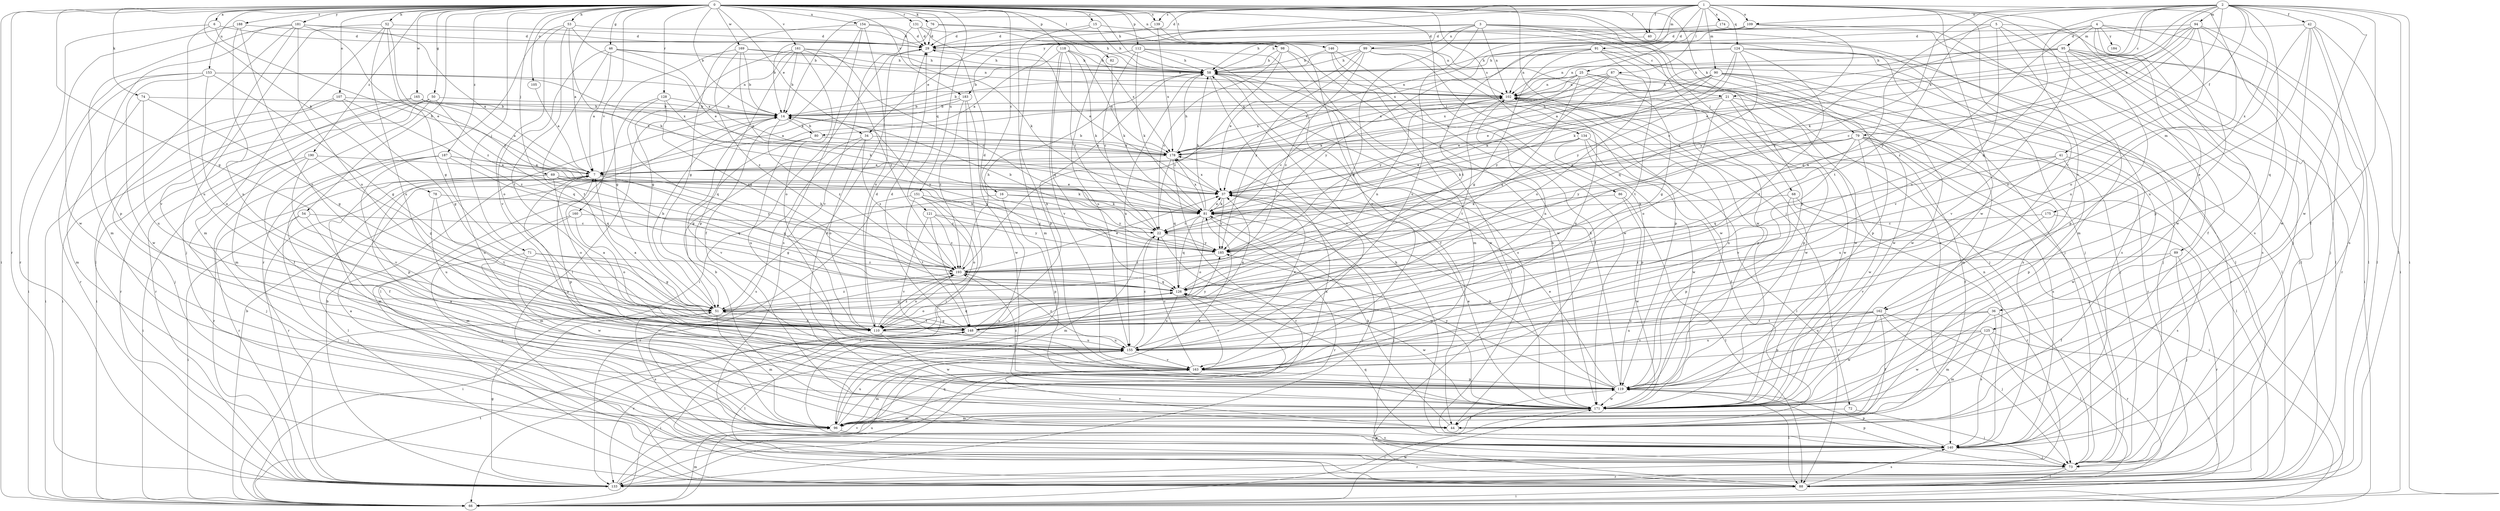 strict digraph  {
0;
1;
2;
3;
4;
5;
6;
7;
14;
15;
16;
21;
22;
25;
29;
34;
36;
37;
40;
41;
42;
44;
46;
50;
51;
52;
53;
54;
58;
66;
68;
69;
71;
72;
73;
74;
76;
78;
79;
80;
81;
82;
86;
87;
88;
89;
90;
91;
94;
95;
96;
98;
99;
102;
105;
107;
109;
110;
112;
118;
119;
121;
124;
125;
126;
128;
131;
133;
134;
139;
140;
146;
148;
151;
153;
154;
155;
160;
161;
162;
163;
165;
169;
171;
174;
175;
178;
181;
183;
184;
185;
187;
188;
190;
193;
0 -> 6  [label=a];
0 -> 7  [label=a];
0 -> 14  [label=b];
0 -> 15  [label=c];
0 -> 16  [label=c];
0 -> 34  [label=e];
0 -> 40  [label=f];
0 -> 46  [label=g];
0 -> 50  [label=g];
0 -> 51  [label=g];
0 -> 52  [label=h];
0 -> 53  [label=h];
0 -> 54  [label=h];
0 -> 58  [label=h];
0 -> 66  [label=i];
0 -> 68  [label=j];
0 -> 69  [label=j];
0 -> 71  [label=j];
0 -> 72  [label=j];
0 -> 74  [label=k];
0 -> 76  [label=k];
0 -> 78  [label=k];
0 -> 79  [label=k];
0 -> 82  [label=l];
0 -> 86  [label=l];
0 -> 98  [label=n];
0 -> 105  [label=o];
0 -> 107  [label=o];
0 -> 112  [label=p];
0 -> 118  [label=p];
0 -> 119  [label=p];
0 -> 121  [label=q];
0 -> 128  [label=r];
0 -> 131  [label=r];
0 -> 133  [label=r];
0 -> 134  [label=s];
0 -> 139  [label=s];
0 -> 146  [label=t];
0 -> 151  [label=u];
0 -> 153  [label=u];
0 -> 154  [label=u];
0 -> 160  [label=v];
0 -> 161  [label=v];
0 -> 165  [label=w];
0 -> 169  [label=w];
0 -> 181  [label=y];
0 -> 183  [label=y];
0 -> 187  [label=z];
0 -> 188  [label=z];
0 -> 190  [label=z];
1 -> 14  [label=b];
1 -> 25  [label=d];
1 -> 29  [label=d];
1 -> 40  [label=f];
1 -> 73  [label=j];
1 -> 87  [label=l];
1 -> 89  [label=m];
1 -> 90  [label=m];
1 -> 91  [label=m];
1 -> 109  [label=o];
1 -> 124  [label=q];
1 -> 139  [label=s];
1 -> 140  [label=s];
1 -> 148  [label=t];
1 -> 162  [label=v];
1 -> 171  [label=w];
1 -> 174  [label=x];
1 -> 183  [label=y];
2 -> 21  [label=c];
2 -> 41  [label=f];
2 -> 42  [label=f];
2 -> 44  [label=f];
2 -> 66  [label=i];
2 -> 79  [label=k];
2 -> 80  [label=k];
2 -> 88  [label=l];
2 -> 94  [label=m];
2 -> 109  [label=o];
2 -> 125  [label=q];
2 -> 126  [label=q];
2 -> 148  [label=t];
2 -> 155  [label=u];
2 -> 171  [label=w];
2 -> 175  [label=x];
2 -> 178  [label=x];
2 -> 193  [label=z];
3 -> 7  [label=a];
3 -> 34  [label=e];
3 -> 51  [label=g];
3 -> 73  [label=j];
3 -> 88  [label=l];
3 -> 99  [label=n];
3 -> 102  [label=n];
3 -> 140  [label=s];
3 -> 155  [label=u];
3 -> 171  [label=w];
4 -> 36  [label=e];
4 -> 73  [label=j];
4 -> 95  [label=m];
4 -> 119  [label=p];
4 -> 171  [label=w];
4 -> 184  [label=y];
4 -> 185  [label=y];
4 -> 193  [label=z];
5 -> 29  [label=d];
5 -> 44  [label=f];
5 -> 58  [label=h];
5 -> 88  [label=l];
5 -> 126  [label=q];
5 -> 162  [label=v];
5 -> 163  [label=v];
6 -> 29  [label=d];
6 -> 37  [label=e];
6 -> 133  [label=r];
6 -> 155  [label=u];
7 -> 37  [label=e];
7 -> 88  [label=l];
7 -> 119  [label=p];
7 -> 126  [label=q];
7 -> 133  [label=r];
14 -> 80  [label=k];
14 -> 102  [label=n];
14 -> 185  [label=y];
14 -> 193  [label=z];
15 -> 21  [label=c];
15 -> 29  [label=d];
15 -> 58  [label=h];
15 -> 96  [label=m];
16 -> 51  [label=g];
16 -> 81  [label=k];
16 -> 140  [label=s];
16 -> 185  [label=y];
21 -> 14  [label=b];
21 -> 37  [label=e];
21 -> 96  [label=m];
21 -> 110  [label=o];
21 -> 119  [label=p];
21 -> 171  [label=w];
22 -> 14  [label=b];
22 -> 96  [label=m];
22 -> 171  [label=w];
22 -> 185  [label=y];
25 -> 14  [label=b];
25 -> 66  [label=i];
25 -> 102  [label=n];
25 -> 126  [label=q];
25 -> 140  [label=s];
25 -> 171  [label=w];
25 -> 178  [label=x];
25 -> 185  [label=y];
29 -> 58  [label=h];
29 -> 66  [label=i];
34 -> 51  [label=g];
34 -> 110  [label=o];
34 -> 140  [label=s];
34 -> 178  [label=x];
34 -> 193  [label=z];
36 -> 96  [label=m];
36 -> 133  [label=r];
36 -> 140  [label=s];
36 -> 148  [label=t];
36 -> 155  [label=u];
37 -> 81  [label=k];
37 -> 133  [label=r];
37 -> 178  [label=x];
37 -> 185  [label=y];
40 -> 37  [label=e];
40 -> 73  [label=j];
41 -> 7  [label=a];
41 -> 119  [label=p];
41 -> 126  [label=q];
41 -> 155  [label=u];
41 -> 171  [label=w];
42 -> 29  [label=d];
42 -> 66  [label=i];
42 -> 88  [label=l];
42 -> 110  [label=o];
42 -> 140  [label=s];
42 -> 155  [label=u];
42 -> 171  [label=w];
44 -> 14  [label=b];
44 -> 81  [label=k];
44 -> 163  [label=v];
46 -> 7  [label=a];
46 -> 58  [label=h];
46 -> 102  [label=n];
46 -> 110  [label=o];
46 -> 148  [label=t];
46 -> 178  [label=x];
50 -> 14  [label=b];
50 -> 44  [label=f];
50 -> 66  [label=i];
50 -> 96  [label=m];
50 -> 126  [label=q];
50 -> 133  [label=r];
51 -> 14  [label=b];
51 -> 96  [label=m];
51 -> 110  [label=o];
51 -> 140  [label=s];
51 -> 148  [label=t];
51 -> 193  [label=z];
52 -> 29  [label=d];
52 -> 51  [label=g];
52 -> 73  [label=j];
52 -> 96  [label=m];
52 -> 155  [label=u];
52 -> 185  [label=y];
53 -> 29  [label=d];
53 -> 37  [label=e];
53 -> 81  [label=k];
53 -> 133  [label=r];
53 -> 148  [label=t];
53 -> 163  [label=v];
54 -> 22  [label=c];
54 -> 66  [label=i];
54 -> 73  [label=j];
54 -> 96  [label=m];
58 -> 102  [label=n];
58 -> 155  [label=u];
58 -> 163  [label=v];
58 -> 171  [label=w];
66 -> 14  [label=b];
66 -> 96  [label=m];
66 -> 148  [label=t];
66 -> 155  [label=u];
66 -> 171  [label=w];
68 -> 66  [label=i];
68 -> 81  [label=k];
68 -> 119  [label=p];
68 -> 133  [label=r];
69 -> 37  [label=e];
69 -> 81  [label=k];
69 -> 96  [label=m];
69 -> 110  [label=o];
69 -> 126  [label=q];
69 -> 133  [label=r];
69 -> 185  [label=y];
71 -> 51  [label=g];
71 -> 88  [label=l];
71 -> 171  [label=w];
71 -> 193  [label=z];
72 -> 73  [label=j];
72 -> 96  [label=m];
73 -> 88  [label=l];
73 -> 119  [label=p];
73 -> 133  [label=r];
74 -> 14  [label=b];
74 -> 51  [label=g];
74 -> 96  [label=m];
74 -> 155  [label=u];
76 -> 14  [label=b];
76 -> 29  [label=d];
76 -> 58  [label=h];
76 -> 102  [label=n];
78 -> 81  [label=k];
78 -> 148  [label=t];
78 -> 155  [label=u];
79 -> 37  [label=e];
79 -> 44  [label=f];
79 -> 73  [label=j];
79 -> 81  [label=k];
79 -> 88  [label=l];
79 -> 140  [label=s];
79 -> 163  [label=v];
79 -> 171  [label=w];
79 -> 178  [label=x];
79 -> 185  [label=y];
80 -> 14  [label=b];
80 -> 155  [label=u];
80 -> 163  [label=v];
80 -> 178  [label=x];
81 -> 22  [label=c];
81 -> 37  [label=e];
81 -> 58  [label=h];
81 -> 73  [label=j];
81 -> 110  [label=o];
81 -> 126  [label=q];
81 -> 133  [label=r];
81 -> 178  [label=x];
82 -> 81  [label=k];
86 -> 81  [label=k];
86 -> 88  [label=l];
86 -> 171  [label=w];
87 -> 51  [label=g];
87 -> 81  [label=k];
87 -> 102  [label=n];
87 -> 171  [label=w];
87 -> 178  [label=x];
87 -> 185  [label=y];
88 -> 66  [label=i];
88 -> 119  [label=p];
88 -> 140  [label=s];
89 -> 44  [label=f];
89 -> 73  [label=j];
89 -> 133  [label=r];
89 -> 193  [label=z];
90 -> 7  [label=a];
90 -> 37  [label=e];
90 -> 73  [label=j];
90 -> 81  [label=k];
90 -> 102  [label=n];
90 -> 119  [label=p];
90 -> 133  [label=r];
90 -> 171  [label=w];
91 -> 51  [label=g];
91 -> 58  [label=h];
91 -> 88  [label=l];
91 -> 102  [label=n];
91 -> 110  [label=o];
91 -> 148  [label=t];
91 -> 185  [label=y];
94 -> 22  [label=c];
94 -> 29  [label=d];
94 -> 37  [label=e];
94 -> 81  [label=k];
94 -> 88  [label=l];
94 -> 110  [label=o];
94 -> 155  [label=u];
94 -> 185  [label=y];
95 -> 7  [label=a];
95 -> 58  [label=h];
95 -> 66  [label=i];
95 -> 73  [label=j];
95 -> 102  [label=n];
95 -> 119  [label=p];
95 -> 133  [label=r];
95 -> 140  [label=s];
95 -> 163  [label=v];
96 -> 7  [label=a];
96 -> 81  [label=k];
96 -> 140  [label=s];
96 -> 155  [label=u];
96 -> 178  [label=x];
98 -> 22  [label=c];
98 -> 58  [label=h];
98 -> 88  [label=l];
98 -> 171  [label=w];
98 -> 193  [label=z];
99 -> 14  [label=b];
99 -> 37  [label=e];
99 -> 58  [label=h];
99 -> 73  [label=j];
99 -> 119  [label=p];
99 -> 171  [label=w];
99 -> 185  [label=y];
99 -> 193  [label=z];
102 -> 14  [label=b];
102 -> 22  [label=c];
102 -> 119  [label=p];
102 -> 133  [label=r];
102 -> 148  [label=t];
102 -> 171  [label=w];
102 -> 178  [label=x];
105 -> 7  [label=a];
107 -> 14  [label=b];
107 -> 51  [label=g];
107 -> 66  [label=i];
107 -> 73  [label=j];
107 -> 193  [label=z];
109 -> 22  [label=c];
109 -> 29  [label=d];
109 -> 58  [label=h];
109 -> 96  [label=m];
109 -> 178  [label=x];
110 -> 7  [label=a];
110 -> 29  [label=d];
110 -> 126  [label=q];
110 -> 155  [label=u];
110 -> 171  [label=w];
110 -> 185  [label=y];
110 -> 193  [label=z];
112 -> 22  [label=c];
112 -> 44  [label=f];
112 -> 58  [label=h];
112 -> 81  [label=k];
112 -> 140  [label=s];
112 -> 155  [label=u];
118 -> 22  [label=c];
118 -> 58  [label=h];
118 -> 81  [label=k];
118 -> 119  [label=p];
118 -> 126  [label=q];
118 -> 163  [label=v];
118 -> 178  [label=x];
119 -> 37  [label=e];
119 -> 58  [label=h];
119 -> 81  [label=k];
119 -> 88  [label=l];
119 -> 102  [label=n];
119 -> 171  [label=w];
119 -> 185  [label=y];
119 -> 193  [label=z];
121 -> 22  [label=c];
121 -> 148  [label=t];
121 -> 163  [label=v];
121 -> 185  [label=y];
121 -> 193  [label=z];
124 -> 58  [label=h];
124 -> 73  [label=j];
124 -> 81  [label=k];
124 -> 102  [label=n];
124 -> 126  [label=q];
124 -> 140  [label=s];
124 -> 148  [label=t];
124 -> 185  [label=y];
125 -> 66  [label=i];
125 -> 73  [label=j];
125 -> 96  [label=m];
125 -> 155  [label=u];
125 -> 163  [label=v];
125 -> 171  [label=w];
126 -> 51  [label=g];
126 -> 102  [label=n];
126 -> 110  [label=o];
126 -> 155  [label=u];
126 -> 163  [label=v];
126 -> 171  [label=w];
128 -> 14  [label=b];
128 -> 81  [label=k];
128 -> 88  [label=l];
128 -> 126  [label=q];
128 -> 193  [label=z];
131 -> 29  [label=d];
131 -> 37  [label=e];
131 -> 163  [label=v];
131 -> 178  [label=x];
133 -> 14  [label=b];
133 -> 51  [label=g];
133 -> 126  [label=q];
133 -> 163  [label=v];
134 -> 37  [label=e];
134 -> 44  [label=f];
134 -> 88  [label=l];
134 -> 119  [label=p];
134 -> 171  [label=w];
134 -> 178  [label=x];
139 -> 29  [label=d];
139 -> 163  [label=v];
139 -> 178  [label=x];
140 -> 7  [label=a];
140 -> 58  [label=h];
140 -> 73  [label=j];
140 -> 102  [label=n];
140 -> 119  [label=p];
140 -> 126  [label=q];
140 -> 133  [label=r];
146 -> 44  [label=f];
146 -> 58  [label=h];
146 -> 96  [label=m];
146 -> 171  [label=w];
148 -> 7  [label=a];
148 -> 29  [label=d];
148 -> 37  [label=e];
148 -> 51  [label=g];
148 -> 58  [label=h];
148 -> 88  [label=l];
148 -> 102  [label=n];
148 -> 133  [label=r];
148 -> 155  [label=u];
151 -> 81  [label=k];
151 -> 88  [label=l];
151 -> 110  [label=o];
151 -> 119  [label=p];
151 -> 133  [label=r];
151 -> 148  [label=t];
153 -> 51  [label=g];
153 -> 66  [label=i];
153 -> 102  [label=n];
153 -> 110  [label=o];
153 -> 133  [label=r];
153 -> 171  [label=w];
153 -> 178  [label=x];
154 -> 29  [label=d];
154 -> 44  [label=f];
154 -> 51  [label=g];
154 -> 81  [label=k];
154 -> 110  [label=o];
154 -> 140  [label=s];
155 -> 22  [label=c];
155 -> 37  [label=e];
155 -> 66  [label=i];
155 -> 102  [label=n];
155 -> 163  [label=v];
155 -> 193  [label=z];
160 -> 22  [label=c];
160 -> 73  [label=j];
160 -> 96  [label=m];
160 -> 110  [label=o];
161 -> 14  [label=b];
161 -> 22  [label=c];
161 -> 51  [label=g];
161 -> 58  [label=h];
161 -> 88  [label=l];
161 -> 110  [label=o];
161 -> 119  [label=p];
161 -> 193  [label=z];
162 -> 44  [label=f];
162 -> 73  [label=j];
162 -> 88  [label=l];
162 -> 110  [label=o];
162 -> 119  [label=p];
162 -> 155  [label=u];
162 -> 163  [label=v];
162 -> 171  [label=w];
163 -> 22  [label=c];
163 -> 96  [label=m];
163 -> 119  [label=p];
165 -> 7  [label=a];
165 -> 14  [label=b];
165 -> 66  [label=i];
165 -> 133  [label=r];
165 -> 178  [label=x];
169 -> 14  [label=b];
169 -> 37  [label=e];
169 -> 51  [label=g];
169 -> 58  [label=h];
169 -> 102  [label=n];
169 -> 193  [label=z];
171 -> 7  [label=a];
171 -> 29  [label=d];
171 -> 37  [label=e];
171 -> 44  [label=f];
171 -> 58  [label=h];
171 -> 66  [label=i];
171 -> 96  [label=m];
174 -> 29  [label=d];
174 -> 88  [label=l];
175 -> 22  [label=c];
175 -> 140  [label=s];
175 -> 163  [label=v];
178 -> 7  [label=a];
178 -> 14  [label=b];
178 -> 58  [label=h];
178 -> 126  [label=q];
178 -> 133  [label=r];
181 -> 7  [label=a];
181 -> 29  [label=d];
181 -> 88  [label=l];
181 -> 96  [label=m];
181 -> 110  [label=o];
181 -> 119  [label=p];
181 -> 163  [label=v];
181 -> 193  [label=z];
183 -> 7  [label=a];
183 -> 14  [label=b];
183 -> 66  [label=i];
183 -> 171  [label=w];
183 -> 193  [label=z];
185 -> 29  [label=d];
185 -> 193  [label=z];
187 -> 7  [label=a];
187 -> 44  [label=f];
187 -> 119  [label=p];
187 -> 126  [label=q];
187 -> 133  [label=r];
187 -> 155  [label=u];
187 -> 185  [label=y];
188 -> 29  [label=d];
188 -> 110  [label=o];
188 -> 155  [label=u];
188 -> 171  [label=w];
190 -> 7  [label=a];
190 -> 51  [label=g];
190 -> 66  [label=i];
190 -> 73  [label=j];
190 -> 163  [label=v];
193 -> 37  [label=e];
193 -> 58  [label=h];
193 -> 66  [label=i];
193 -> 110  [label=o];
193 -> 126  [label=q];
}

